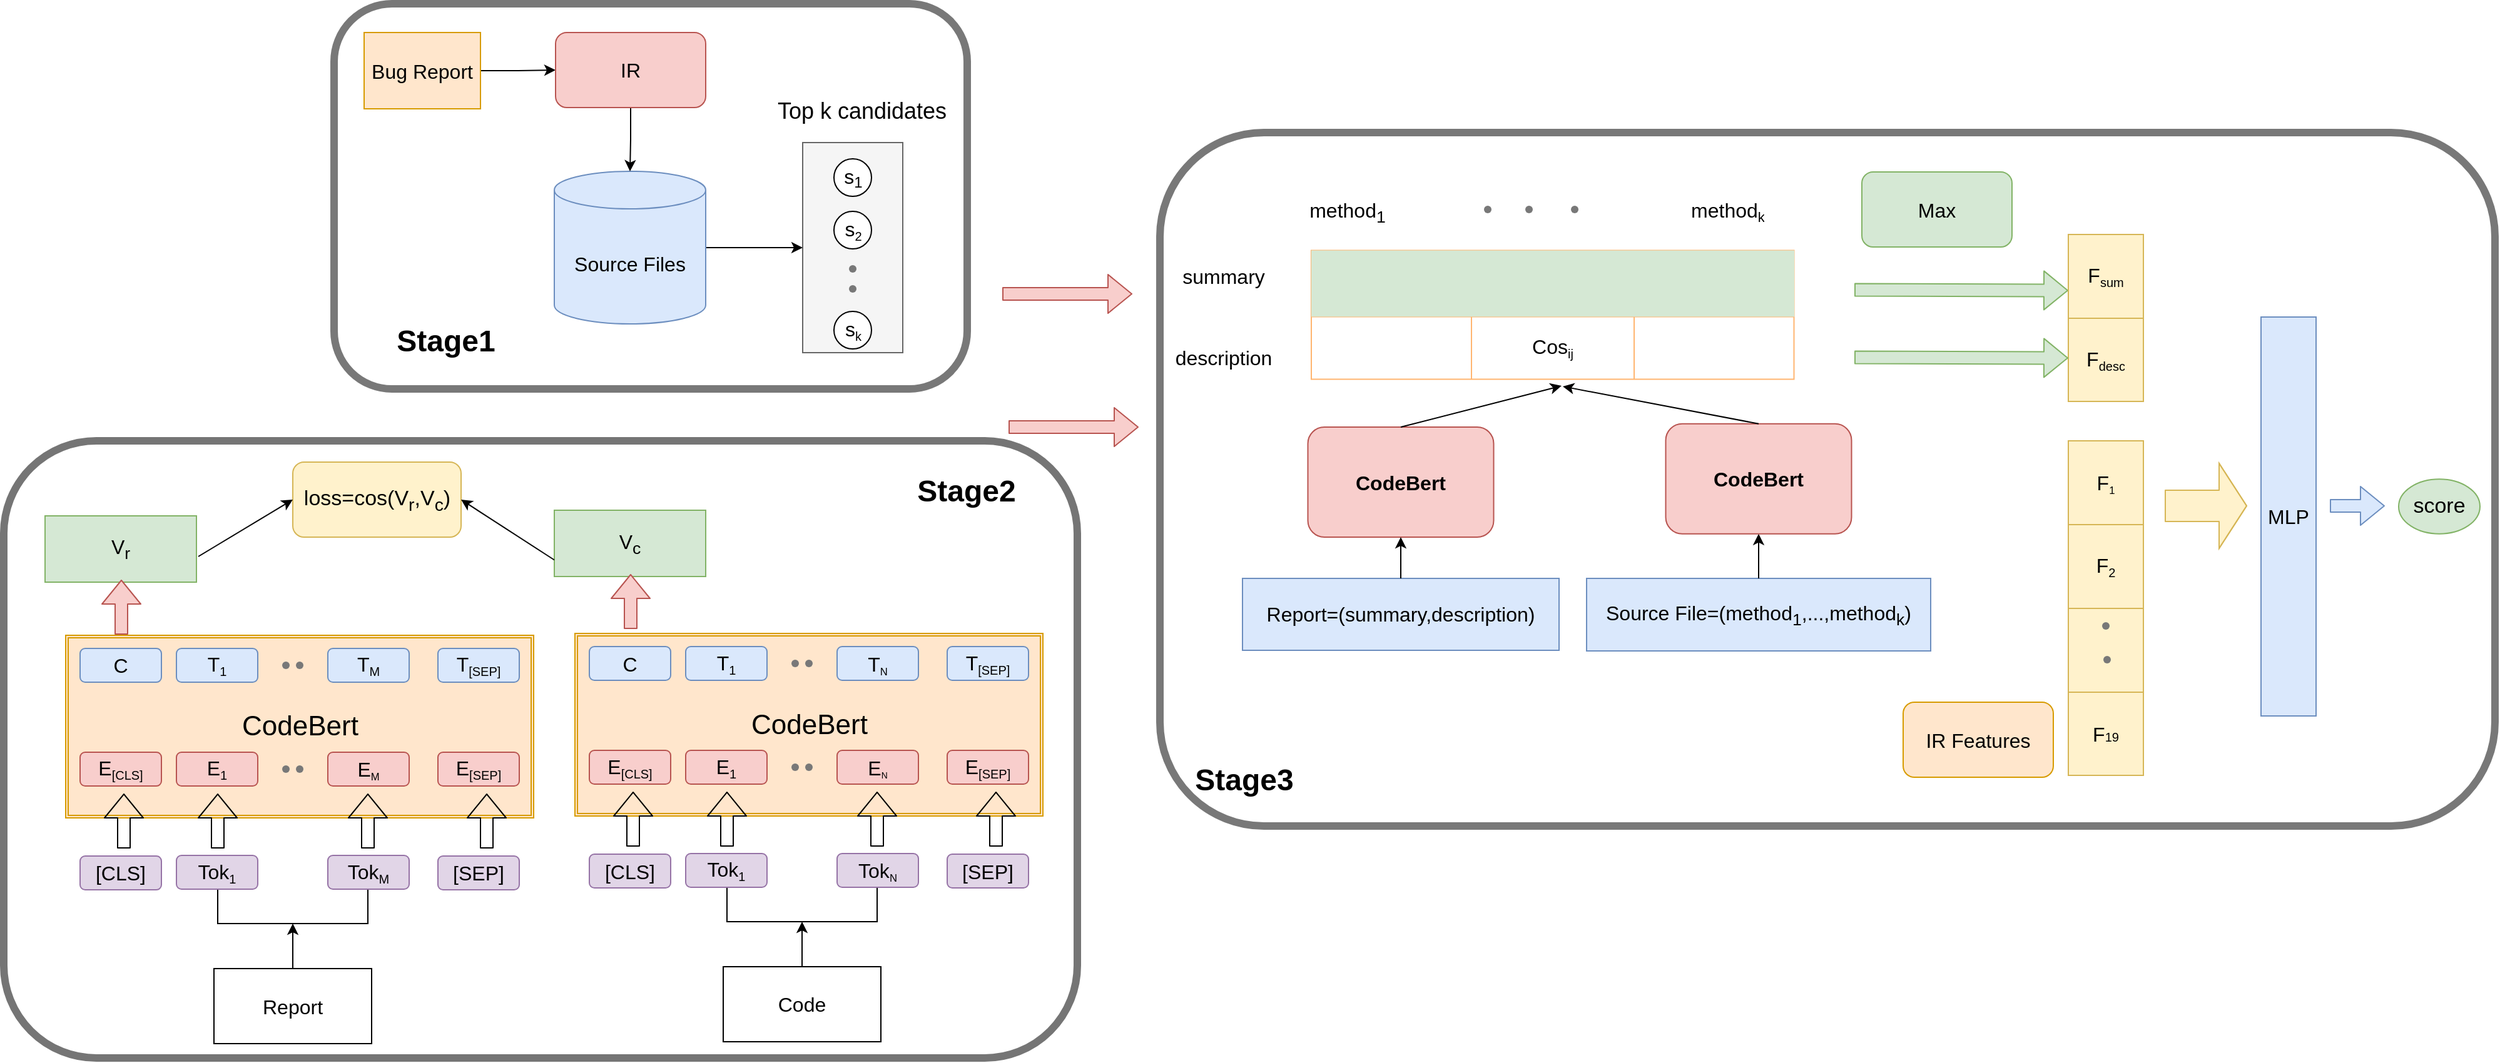 <mxfile version="14.7.4" type="github"><diagram name="Page-1" id="90a13364-a465-7bf4-72fc-28e22215d7a0"><mxGraphModel dx="1422" dy="762" grid="1" gridSize="11" guides="1" tooltips="1" connect="1" arrows="1" fold="1" page="1" pageScale="1.5" pageWidth="1169" pageHeight="826" background="none" math="0" shadow="0"><root><mxCell id="0" style=";html=1;"/><mxCell id="1" style=";html=1;" parent="0"/><mxCell id="-iZUTilEa2WBl7ZFIHIT-264" value="" style="rounded=1;whiteSpace=wrap;html=1;comic=0;pointerEvents=1;strokeWidth=6;strokeColor=#787878;" parent="1" vertex="1"><mxGeometry x="1221" y="503" width="1067" height="554.5" as="geometry"/></mxCell><mxCell id="-iZUTilEa2WBl7ZFIHIT-81" value="" style="rounded=1;whiteSpace=wrap;html=1;strokeWidth=6;strokeColor=#787878;" parent="1" vertex="1"><mxGeometry x="561" y="400" width="506" height="308" as="geometry"/></mxCell><mxCell id="-iZUTilEa2WBl7ZFIHIT-80" value="" style="rounded=1;whiteSpace=wrap;html=1;strokeWidth=6;strokeColor=#757575;" parent="1" vertex="1"><mxGeometry x="297" y="749.5" width="858" height="493.5" as="geometry"/></mxCell><mxCell id="-iZUTilEa2WBl7ZFIHIT-8" value="" style="rounded=0;whiteSpace=wrap;html=1;fillColor=#f5f5f5;strokeColor=#666666;fontColor=#333333;" parent="1" vertex="1"><mxGeometry x="935.5" y="511" width="80" height="168" as="geometry"/></mxCell><mxCell id="-iZUTilEa2WBl7ZFIHIT-5" value="" style="edgeStyle=orthogonalEdgeStyle;rounded=0;orthogonalLoop=1;jettySize=auto;html=1;" parent="1" source="-iZUTilEa2WBl7ZFIHIT-1" target="-iZUTilEa2WBl7ZFIHIT-4" edge="1"><mxGeometry relative="1" as="geometry"/></mxCell><mxCell id="-iZUTilEa2WBl7ZFIHIT-1" value="&lt;font style=&quot;font-size: 16px&quot;&gt;Bug Report&lt;/font&gt;" style="rounded=0;whiteSpace=wrap;html=1;fillColor=#ffe6cc;strokeColor=#d79b00;" parent="1" vertex="1"><mxGeometry x="585" y="423" width="93" height="61" as="geometry"/></mxCell><mxCell id="-iZUTilEa2WBl7ZFIHIT-22" style="edgeStyle=orthogonalEdgeStyle;rounded=0;orthogonalLoop=1;jettySize=auto;html=1;entryX=0;entryY=0.5;entryDx=0;entryDy=0;" parent="1" source="-iZUTilEa2WBl7ZFIHIT-3" target="-iZUTilEa2WBl7ZFIHIT-8" edge="1"><mxGeometry relative="1" as="geometry"/></mxCell><mxCell id="-iZUTilEa2WBl7ZFIHIT-3" value="&lt;font style=&quot;font-size: 16px&quot;&gt;Source Files&lt;/font&gt;" style="shape=cylinder3;whiteSpace=wrap;html=1;boundedLbl=1;backgroundOutline=1;size=15;fillColor=#dae8fc;strokeColor=#6c8ebf;" parent="1" vertex="1"><mxGeometry x="737" y="534" width="121" height="122" as="geometry"/></mxCell><mxCell id="-iZUTilEa2WBl7ZFIHIT-6" value="" style="edgeStyle=orthogonalEdgeStyle;rounded=0;orthogonalLoop=1;jettySize=auto;html=1;exitX=0.5;exitY=1;exitDx=0;exitDy=0;" parent="1" source="-iZUTilEa2WBl7ZFIHIT-4" target="-iZUTilEa2WBl7ZFIHIT-3" edge="1"><mxGeometry relative="1" as="geometry"><mxPoint x="798" y="510" as="sourcePoint"/></mxGeometry></mxCell><mxCell id="-iZUTilEa2WBl7ZFIHIT-4" value="&lt;font style=&quot;font-size: 16px&quot;&gt;IR&lt;/font&gt;" style="rounded=1;whiteSpace=wrap;html=1;fillColor=#f8cecc;strokeColor=#b85450;" parent="1" vertex="1"><mxGeometry x="738" y="423" width="120" height="60" as="geometry"/></mxCell><mxCell id="-iZUTilEa2WBl7ZFIHIT-9" value="&lt;font style=&quot;font-size: 16px&quot;&gt;s&lt;/font&gt;&lt;sub&gt;&lt;font style=&quot;font-size: 12px&quot;&gt;1&lt;/font&gt;&lt;/sub&gt;" style="ellipse;whiteSpace=wrap;html=1;aspect=fixed;" parent="1" vertex="1"><mxGeometry x="960.5" y="524" width="30" height="30" as="geometry"/></mxCell><mxCell id="-iZUTilEa2WBl7ZFIHIT-25" value="Stage1" style="text;strokeColor=none;fillColor=none;html=1;fontSize=24;fontStyle=1;verticalAlign=middle;align=center;" parent="1" vertex="1"><mxGeometry x="600" y="650" width="100" height="40" as="geometry"/></mxCell><UserObject label="&lt;font style=&quot;font-size: 18px&quot;&gt;Top k candidates cases&lt;/font&gt;" placeholders="1" name="Variable" id="-iZUTilEa2WBl7ZFIHIT-27"><mxCell style="text;html=1;strokeColor=none;fillColor=none;align=center;verticalAlign=middle;whiteSpace=wrap;overflow=hidden;" parent="1" vertex="1"><mxGeometry x="913" y="473" width="140" height="30" as="geometry"/></mxCell></UserObject><mxCell id="-iZUTilEa2WBl7ZFIHIT-32" value="" style="edgeStyle=orthogonalEdgeStyle;rounded=0;orthogonalLoop=1;jettySize=auto;html=1;" parent="1" source="-iZUTilEa2WBl7ZFIHIT-28" target="-iZUTilEa2WBl7ZFIHIT-30" edge="1"><mxGeometry relative="1" as="geometry"/></mxCell><mxCell id="-iZUTilEa2WBl7ZFIHIT-28" value="&lt;font style=&quot;font-size: 16px&quot;&gt;Report&lt;/font&gt;" style="rounded=0;whiteSpace=wrap;html=1;" parent="1" vertex="1"><mxGeometry x="465" y="1171.5" width="126" height="60" as="geometry"/></mxCell><mxCell id="-iZUTilEa2WBl7ZFIHIT-30" value="" style="shape=partialRectangle;whiteSpace=wrap;html=1;bottom=1;right=1;left=1;top=0;fillColor=none;routingCenterX=-0.5;" parent="1" vertex="1"><mxGeometry x="468" y="1108.5" width="120" height="27" as="geometry"/></mxCell><mxCell id="-iZUTilEa2WBl7ZFIHIT-35" value="&lt;font style=&quot;font-size: 16px&quot;&gt;Tok&lt;/font&gt;&lt;sub&gt;1&lt;/sub&gt;" style="rounded=1;whiteSpace=wrap;html=1;fillColor=#e1d5e7;strokeColor=#9673a6;" parent="1" vertex="1"><mxGeometry x="435" y="1081" width="65" height="27" as="geometry"/></mxCell><mxCell id="-iZUTilEa2WBl7ZFIHIT-37" value="&lt;font style=&quot;font-size: 16px&quot;&gt;Tok&lt;/font&gt;&lt;sub&gt;M&lt;/sub&gt;" style="rounded=1;whiteSpace=wrap;html=1;fillColor=#e1d5e7;strokeColor=#9673a6;" parent="1" vertex="1"><mxGeometry x="556" y="1081" width="65" height="27" as="geometry"/></mxCell><mxCell id="-iZUTilEa2WBl7ZFIHIT-41" value="&lt;font style=&quot;font-size: 16px&quot;&gt;[SEP]&lt;/font&gt;" style="rounded=1;whiteSpace=wrap;html=1;fillColor=#e1d5e7;strokeColor=#9673a6;" parent="1" vertex="1"><mxGeometry x="644" y="1081.5" width="65" height="27" as="geometry"/></mxCell><mxCell id="-iZUTilEa2WBl7ZFIHIT-42" value="&lt;font style=&quot;font-size: 16px&quot;&gt;[CLS]&lt;/font&gt;" style="rounded=1;whiteSpace=wrap;html=1;fillColor=#e1d5e7;strokeColor=#9673a6;" parent="1" vertex="1"><mxGeometry x="358" y="1081.5" width="65" height="27" as="geometry"/></mxCell><mxCell id="-iZUTilEa2WBl7ZFIHIT-43" value="&lt;font style=&quot;font-size: 22px&quot;&gt;CodeBert&lt;/font&gt;" style="shape=ext;double=1;rounded=0;whiteSpace=wrap;html=1;fillColor=#ffe6cc;strokeColor=#d79b00;" parent="1" vertex="1"><mxGeometry x="346.5" y="905" width="374" height="146" as="geometry"/></mxCell><mxCell id="-iZUTilEa2WBl7ZFIHIT-44" value="&lt;font style=&quot;font-size: 16px&quot;&gt;E&lt;/font&gt;&lt;sub&gt;[CLS]&lt;/sub&gt;" style="rounded=1;whiteSpace=wrap;html=1;fillColor=#f8cecc;strokeColor=#b85450;strokeWidth=1;perimeterSpacing=4;" parent="1" vertex="1"><mxGeometry x="358" y="998.5" width="65" height="27" as="geometry"/></mxCell><mxCell id="-iZUTilEa2WBl7ZFIHIT-45" value="&lt;font style=&quot;font-size: 16px&quot;&gt;E&lt;/font&gt;&lt;sub&gt;1&lt;/sub&gt;" style="rounded=1;whiteSpace=wrap;html=1;fillColor=#f8cecc;strokeColor=#b85450;strokeWidth=1;perimeterSpacing=4;" parent="1" vertex="1"><mxGeometry x="435" y="998.5" width="65" height="27" as="geometry"/></mxCell><mxCell id="-iZUTilEa2WBl7ZFIHIT-47" value="&lt;font style=&quot;font-size: 16px&quot;&gt;E&lt;/font&gt;&lt;sub&gt;[SEP]&lt;/sub&gt;" style="rounded=1;whiteSpace=wrap;html=1;fillColor=#f8cecc;strokeColor=#b85450;strokeWidth=1;perimeterSpacing=4;" parent="1" vertex="1"><mxGeometry x="644" y="998.5" width="65" height="27" as="geometry"/></mxCell><mxCell id="-iZUTilEa2WBl7ZFIHIT-50" value="&lt;font style=&quot;font-size: 16px&quot;&gt;E&lt;/font&gt;&lt;span style=&quot;font-size: 10px&quot;&gt;&lt;sub&gt;M&lt;/sub&gt;&lt;/span&gt;" style="rounded=1;whiteSpace=wrap;html=1;fillColor=#f8cecc;strokeColor=#b85450;strokeWidth=1;perimeterSpacing=4;" parent="1" vertex="1"><mxGeometry x="556" y="998.5" width="65" height="27" as="geometry"/></mxCell><mxCell id="-iZUTilEa2WBl7ZFIHIT-53" value="&lt;font style=&quot;font-size: 16px&quot;&gt;C&lt;/font&gt;" style="rounded=1;whiteSpace=wrap;html=1;fillColor=#dae8fc;strokeColor=#6c8ebf;" parent="1" vertex="1"><mxGeometry x="358" y="915.5" width="65" height="27" as="geometry"/></mxCell><mxCell id="-iZUTilEa2WBl7ZFIHIT-54" value="&lt;font style=&quot;font-size: 16px&quot;&gt;T&lt;/font&gt;&lt;sub style=&quot;font-size: 10px&quot;&gt;1&lt;/sub&gt;" style="rounded=1;whiteSpace=wrap;html=1;fillColor=#dae8fc;strokeColor=#6c8ebf;" parent="1" vertex="1"><mxGeometry x="435" y="915.5" width="65" height="27" as="geometry"/></mxCell><mxCell id="-iZUTilEa2WBl7ZFIHIT-55" value="&lt;font style=&quot;font-size: 16px&quot;&gt;T&lt;/font&gt;&lt;sub&gt;&lt;font style=&quot;font-size: 10px&quot;&gt;[SEP]&lt;/font&gt;&lt;/sub&gt;" style="rounded=1;whiteSpace=wrap;html=1;fillColor=#dae8fc;strokeColor=#6c8ebf;" parent="1" vertex="1"><mxGeometry x="644" y="915.5" width="65" height="27" as="geometry"/></mxCell><mxCell id="-iZUTilEa2WBl7ZFIHIT-56" value="&lt;font style=&quot;font-size: 16px&quot;&gt;T&lt;/font&gt;&lt;sub style=&quot;font-size: 10px&quot;&gt;M&lt;/sub&gt;" style="rounded=1;whiteSpace=wrap;html=1;fillColor=#dae8fc;strokeColor=#6c8ebf;" parent="1" vertex="1"><mxGeometry x="556" y="915.5" width="65" height="27" as="geometry"/></mxCell><mxCell id="-iZUTilEa2WBl7ZFIHIT-59" value="&lt;font style=&quot;font-size: 16px&quot;&gt;V&lt;sub&gt;r&lt;/sub&gt;&lt;/font&gt;" style="rounded=0;whiteSpace=wrap;html=1;fillColor=#d5e8d4;strokeColor=#82b366;" parent="1" vertex="1"><mxGeometry x="330" y="809.5" width="121" height="53" as="geometry"/></mxCell><mxCell id="-iZUTilEa2WBl7ZFIHIT-60" value="" style="shape=flexArrow;endArrow=classic;html=1;fillColor=#f8cecc;strokeColor=#b85450;" parent="1" edge="1"><mxGeometry width="50" height="50" relative="1" as="geometry"><mxPoint x="391" y="904.5" as="sourcePoint"/><mxPoint x="391" y="860.5" as="targetPoint"/></mxGeometry></mxCell><mxCell id="-iZUTilEa2WBl7ZFIHIT-61" value="" style="shape=flexArrow;endArrow=classic;html=1;" parent="1" edge="1"><mxGeometry width="50" height="50" relative="1" as="geometry"><mxPoint x="393" y="1075.5" as="sourcePoint"/><mxPoint x="393" y="1031.5" as="targetPoint"/></mxGeometry></mxCell><mxCell id="-iZUTilEa2WBl7ZFIHIT-62" value="" style="shape=flexArrow;endArrow=classic;html=1;" parent="1" edge="1"><mxGeometry width="50" height="50" relative="1" as="geometry"><mxPoint x="468" y="1075.5" as="sourcePoint"/><mxPoint x="468" y="1031.5" as="targetPoint"/></mxGeometry></mxCell><mxCell id="-iZUTilEa2WBl7ZFIHIT-63" value="" style="shape=flexArrow;endArrow=classic;html=1;" parent="1" edge="1"><mxGeometry width="50" height="50" relative="1" as="geometry"><mxPoint x="588" y="1075.5" as="sourcePoint"/><mxPoint x="588" y="1031.5" as="targetPoint"/></mxGeometry></mxCell><mxCell id="-iZUTilEa2WBl7ZFIHIT-65" value="" style="shape=flexArrow;endArrow=classic;html=1;" parent="1" edge="1"><mxGeometry width="50" height="50" relative="1" as="geometry"><mxPoint x="683" y="1075.5" as="sourcePoint"/><mxPoint x="683" y="1031.5" as="targetPoint"/></mxGeometry></mxCell><mxCell id="-iZUTilEa2WBl7ZFIHIT-69" value="Stage2" style="text;strokeColor=none;fillColor=none;html=1;fontSize=24;fontStyle=1;verticalAlign=middle;align=center;" parent="1" vertex="1"><mxGeometry x="1015.5" y="769.5" width="100" height="40" as="geometry"/></mxCell><mxCell id="-iZUTilEa2WBl7ZFIHIT-71" value="" style="shape=waypoint;sketch=0;size=6;pointerEvents=1;points=[];fillColor=none;resizable=0;rotatable=0;perimeter=centerPerimeter;snapToPoint=1;strokeWidth=1;strokeColor=#787878;" parent="1" vertex="1"><mxGeometry x="955.5" y="592" width="40" height="40" as="geometry"/></mxCell><mxCell id="-iZUTilEa2WBl7ZFIHIT-82" value="&lt;span style=&quot;font-size: 16px&quot;&gt;s&lt;/span&gt;&lt;font style=&quot;font-size: 12px&quot;&gt;&lt;sub&gt;2&lt;/sub&gt;&lt;/font&gt;" style="ellipse;whiteSpace=wrap;html=1;aspect=fixed;" parent="1" vertex="1"><mxGeometry x="960.5" y="566" width="30" height="30" as="geometry"/></mxCell><mxCell id="-iZUTilEa2WBl7ZFIHIT-83" value="&lt;font style=&quot;font-size: 16px&quot;&gt;s&lt;/font&gt;&lt;font style=&quot;font-size: 12px&quot;&gt;&lt;sub&gt;k&lt;/sub&gt;&lt;/font&gt;" style="ellipse;whiteSpace=wrap;html=1;aspect=fixed;" parent="1" vertex="1"><mxGeometry x="960.5" y="646" width="30" height="30" as="geometry"/></mxCell><mxCell id="-iZUTilEa2WBl7ZFIHIT-84" value="" style="shape=waypoint;sketch=0;size=6;pointerEvents=1;points=[];fillColor=none;resizable=0;rotatable=0;perimeter=centerPerimeter;snapToPoint=1;strokeWidth=1;strokeColor=#787878;" parent="1" vertex="1"><mxGeometry x="955.5" y="608" width="40" height="40" as="geometry"/></mxCell><mxCell id="-iZUTilEa2WBl7ZFIHIT-89" value="" style="shape=waypoint;sketch=0;size=6;pointerEvents=1;points=[];fillColor=none;resizable=0;rotatable=0;perimeter=centerPerimeter;snapToPoint=1;strokeWidth=1;strokeColor=#787878;" parent="1" vertex="1"><mxGeometry x="502.5" y="992" width="40" height="40" as="geometry"/></mxCell><mxCell id="-iZUTilEa2WBl7ZFIHIT-90" value="" style="shape=waypoint;sketch=0;size=6;pointerEvents=1;points=[];fillColor=none;resizable=0;rotatable=0;perimeter=centerPerimeter;snapToPoint=1;strokeWidth=1;strokeColor=#787878;" parent="1" vertex="1"><mxGeometry x="513.5" y="992" width="40" height="40" as="geometry"/></mxCell><mxCell id="-iZUTilEa2WBl7ZFIHIT-91" value="" style="shape=waypoint;sketch=0;size=6;pointerEvents=1;points=[];fillColor=none;resizable=0;rotatable=0;perimeter=centerPerimeter;snapToPoint=1;strokeWidth=1;strokeColor=#787878;" parent="1" vertex="1"><mxGeometry x="502.5" y="909" width="40" height="40" as="geometry"/></mxCell><mxCell id="-iZUTilEa2WBl7ZFIHIT-92" value="" style="shape=waypoint;sketch=0;size=6;pointerEvents=1;points=[];fillColor=none;resizable=0;rotatable=0;perimeter=centerPerimeter;snapToPoint=1;strokeWidth=1;strokeColor=#787878;" parent="1" vertex="1"><mxGeometry x="513.5" y="909" width="40" height="40" as="geometry"/></mxCell><UserObject label="&lt;font style=&quot;font-size: 16px&quot;&gt;Report=(summary,description)&lt;/font&gt;" placeholders="1" name="Variable" id="-iZUTilEa2WBl7ZFIHIT-94"><mxCell style="text;html=1;strokeColor=#6c8ebf;fillColor=#dae8fc;align=center;verticalAlign=middle;whiteSpace=wrap;overflow=hidden;" parent="1" vertex="1"><mxGeometry x="1287" y="859.5" width="253" height="57.5" as="geometry"/></mxCell></UserObject><UserObject label="&lt;font style=&quot;font-size: 16px&quot;&gt;Source File=(method&lt;sub&gt;1&lt;/sub&gt;,...,method&lt;sub&gt;k&lt;/sub&gt;)&lt;/font&gt;" placeholders="1" name="Variable" id="-iZUTilEa2WBl7ZFIHIT-95"><mxCell style="text;html=1;strokeColor=#6c8ebf;fillColor=#dae8fc;align=center;verticalAlign=middle;whiteSpace=wrap;overflow=hidden;" parent="1" vertex="1"><mxGeometry x="1562" y="859.5" width="275" height="58" as="geometry"/></mxCell></UserObject><UserObject label="&lt;font style=&quot;font-size: 16px&quot;&gt;summary&lt;/font&gt;" placeholders="1" name="Variable" id="-iZUTilEa2WBl7ZFIHIT-126"><mxCell style="text;html=1;strokeColor=none;fillColor=none;align=center;verticalAlign=middle;whiteSpace=wrap;overflow=hidden;" parent="1" vertex="1"><mxGeometry x="1232" y="606.25" width="80" height="23.5" as="geometry"/></mxCell></UserObject><UserObject label="&lt;font style=&quot;font-size: 16px&quot;&gt;description&lt;/font&gt;" placeholders="1" name="Variable" id="-iZUTilEa2WBl7ZFIHIT-127"><mxCell style="text;html=1;strokeColor=none;fillColor=none;align=center;verticalAlign=middle;whiteSpace=wrap;overflow=hidden;" parent="1" vertex="1"><mxGeometry x="1232" y="666.25" width="80" height="34" as="geometry"/></mxCell></UserObject><UserObject label="&lt;font style=&quot;font-size: 16px&quot;&gt;method&lt;sub&gt;1&lt;/sub&gt;&lt;/font&gt;" placeholders="1" name="Variable" id="-iZUTilEa2WBl7ZFIHIT-128"><mxCell style="text;html=1;strokeColor=none;fillColor=none;align=center;verticalAlign=middle;whiteSpace=wrap;overflow=hidden;" parent="1" vertex="1"><mxGeometry x="1331" y="552.75" width="80" height="23.5" as="geometry"/></mxCell></UserObject><UserObject label="&lt;font style=&quot;font-size: 16px&quot;&gt;method&lt;/font&gt;&lt;font style=&quot;font-size: 13.333px&quot;&gt;&lt;sub&gt;k&lt;/sub&gt;&lt;/font&gt;" placeholders="1" name="Variable" id="-iZUTilEa2WBl7ZFIHIT-129"><mxCell style="text;html=1;strokeColor=none;fillColor=none;align=center;verticalAlign=middle;whiteSpace=wrap;overflow=hidden;" parent="1" vertex="1"><mxGeometry x="1634.5" y="552.75" width="80" height="23.5" as="geometry"/></mxCell></UserObject><mxCell id="-iZUTilEa2WBl7ZFIHIT-130" value="" style="shape=waypoint;sketch=0;size=6;pointerEvents=1;points=[];fillColor=none;resizable=0;rotatable=0;perimeter=centerPerimeter;snapToPoint=1;strokeWidth=1;strokeColor=#787878;" parent="1" vertex="1"><mxGeometry x="1496" y="544.5" width="40" height="40" as="geometry"/></mxCell><mxCell id="-iZUTilEa2WBl7ZFIHIT-131" value="" style="shape=waypoint;sketch=0;size=6;pointerEvents=1;points=[];fillColor=none;resizable=0;rotatable=0;perimeter=centerPerimeter;snapToPoint=1;strokeWidth=1;strokeColor=#787878;" parent="1" vertex="1"><mxGeometry x="1532.5" y="544.5" width="40" height="40" as="geometry"/></mxCell><mxCell id="-iZUTilEa2WBl7ZFIHIT-132" value="" style="shape=waypoint;sketch=0;size=6;pointerEvents=1;points=[];fillColor=none;resizable=0;rotatable=0;perimeter=centerPerimeter;snapToPoint=1;strokeWidth=1;strokeColor=#787878;" parent="1" vertex="1"><mxGeometry x="1463" y="544.5" width="40" height="40" as="geometry"/></mxCell><mxCell id="-iZUTilEa2WBl7ZFIHIT-133" value="&lt;font style=&quot;font-size: 16px&quot;&gt;&lt;b&gt;CodeBert&lt;/b&gt;&lt;/font&gt;" style="rounded=1;whiteSpace=wrap;html=1;strokeColor=#b85450;strokeWidth=1;fillColor=#f8cecc;" parent="1" vertex="1"><mxGeometry x="1339.25" y="738.5" width="148.5" height="88" as="geometry"/></mxCell><mxCell id="-iZUTilEa2WBl7ZFIHIT-135" value="" style="endArrow=classic;html=1;entryX=0.5;entryY=1;entryDx=0;entryDy=0;exitX=0.5;exitY=0;exitDx=0;exitDy=0;" parent="1" edge="1" target="r0zvoIGPUsBEDC_ozORA-31" source="-iZUTilEa2WBl7ZFIHIT-95"><mxGeometry width="50" height="50" relative="1" as="geometry"><mxPoint x="1595" y="859.5" as="sourcePoint"/><mxPoint x="1551" y="815.5" as="targetPoint"/></mxGeometry></mxCell><mxCell id="-iZUTilEa2WBl7ZFIHIT-136" value="&lt;font style=&quot;font-size: 16px&quot;&gt;Max&lt;/font&gt;" style="rounded=1;whiteSpace=wrap;html=1;strokeColor=#82b366;strokeWidth=1;fillColor=#d5e8d4;" parent="1" vertex="1"><mxGeometry x="1782" y="534.5" width="120" height="60" as="geometry"/></mxCell><mxCell id="-iZUTilEa2WBl7ZFIHIT-137" value="" style="shape=flexArrow;endArrow=classic;html=1;fillColor=#d5e8d4;strokeColor=#82b366;" parent="1" edge="1"><mxGeometry width="50" height="50" relative="1" as="geometry"><mxPoint x="1776" y="628.75" as="sourcePoint"/><mxPoint x="1947" y="629.25" as="targetPoint"/></mxGeometry></mxCell><mxCell id="-iZUTilEa2WBl7ZFIHIT-138" value="" style="endArrow=classic;html=1;exitX=0.5;exitY=0;exitDx=0;exitDy=0;" parent="1" source="-iZUTilEa2WBl7ZFIHIT-133" edge="1"><mxGeometry width="50" height="50" relative="1" as="geometry"><mxPoint x="1408" y="755.5" as="sourcePoint"/><mxPoint x="1542" y="705.5" as="targetPoint"/></mxGeometry></mxCell><mxCell id="-iZUTilEa2WBl7ZFIHIT-167" value="" style="shape=table;html=1;whiteSpace=wrap;startSize=0;container=1;collapsible=0;childLayout=tableLayout;strokeColor=#d6b656;strokeWidth=1;resizeWidth=0;resizeHeight=1;treeFolding=0;treeMoving=0;resizable=0;rotatable=0;fillColor=#fff2cc;" parent="1" vertex="1"><mxGeometry x="1947" y="584.5" width="60" height="133.5" as="geometry"/></mxCell><mxCell id="-iZUTilEa2WBl7ZFIHIT-204" style="shape=partialRectangle;html=1;whiteSpace=wrap;collapsible=0;dropTarget=0;pointerEvents=0;fillColor=none;top=0;left=0;bottom=0;right=0;points=[[0,0.5],[1,0.5]];portConstraint=eastwest;" parent="-iZUTilEa2WBl7ZFIHIT-167" vertex="1"><mxGeometry width="60" height="67" as="geometry"/></mxCell><mxCell id="-iZUTilEa2WBl7ZFIHIT-205" value="&lt;font style=&quot;font-size: 16px&quot;&gt;F&lt;/font&gt;&lt;sub&gt;sum&lt;/sub&gt;" style="shape=partialRectangle;html=1;whiteSpace=wrap;connectable=0;fillColor=none;top=0;left=0;bottom=0;right=0;overflow=hidden;flipV=0;" parent="-iZUTilEa2WBl7ZFIHIT-204" vertex="1"><mxGeometry width="60" height="67" as="geometry"/></mxCell><mxCell id="-iZUTilEa2WBl7ZFIHIT-231" style="shape=partialRectangle;html=1;whiteSpace=wrap;collapsible=0;dropTarget=0;pointerEvents=0;fillColor=none;top=0;left=0;bottom=0;right=0;points=[[0,0.5],[1,0.5]];portConstraint=eastwest;" parent="-iZUTilEa2WBl7ZFIHIT-167" vertex="1"><mxGeometry y="67" width="60" height="67" as="geometry"/></mxCell><mxCell id="-iZUTilEa2WBl7ZFIHIT-232" value="&lt;font style=&quot;font-size: 16px&quot;&gt;F&lt;/font&gt;&lt;font style=&quot;font-size: 12px&quot;&gt;&lt;sub&gt;desc&lt;/sub&gt;&lt;/font&gt;" style="shape=partialRectangle;html=1;whiteSpace=wrap;connectable=0;fillColor=none;top=0;left=0;bottom=0;right=0;overflow=hidden;flipV=0;" parent="-iZUTilEa2WBl7ZFIHIT-231" vertex="1"><mxGeometry width="60" height="67" as="geometry"/></mxCell><mxCell id="-iZUTilEa2WBl7ZFIHIT-234" value="" style="shape=table;html=1;whiteSpace=wrap;startSize=0;container=1;collapsible=0;childLayout=tableLayout;strokeColor=#d6b656;strokeWidth=1;resizeWidth=0;resizeHeight=1;treeFolding=0;treeMoving=0;resizable=0;rotatable=0;fillColor=#fff2cc;" parent="1" vertex="1"><mxGeometry x="1947" y="749.5" width="60" height="267.5" as="geometry"/></mxCell><mxCell id="-iZUTilEa2WBl7ZFIHIT-249" style="shape=partialRectangle;html=1;whiteSpace=wrap;collapsible=0;dropTarget=0;pointerEvents=0;fillColor=none;top=0;left=0;bottom=0;right=0;points=[[0,0.5],[1,0.5]];portConstraint=eastwest;" parent="-iZUTilEa2WBl7ZFIHIT-234" vertex="1"><mxGeometry width="60" height="67" as="geometry"/></mxCell><mxCell id="-iZUTilEa2WBl7ZFIHIT-250" value="&lt;font style=&quot;font-size: 16px&quot;&gt;F&lt;/font&gt;&lt;font style=&quot;font-size: 10px&quot;&gt;&lt;sub&gt;1&lt;/sub&gt;&lt;/font&gt;" style="shape=partialRectangle;html=1;whiteSpace=wrap;connectable=0;fillColor=none;top=0;left=0;bottom=0;right=0;overflow=hidden;flipV=0;" parent="-iZUTilEa2WBl7ZFIHIT-249" vertex="1"><mxGeometry width="60" height="67" as="geometry"/></mxCell><mxCell id="-iZUTilEa2WBl7ZFIHIT-247" style="shape=partialRectangle;html=1;whiteSpace=wrap;collapsible=0;dropTarget=0;pointerEvents=0;fillColor=none;top=0;left=0;bottom=0;right=0;points=[[0,0.5],[1,0.5]];portConstraint=eastwest;" parent="-iZUTilEa2WBl7ZFIHIT-234" vertex="1"><mxGeometry y="67" width="60" height="67" as="geometry"/></mxCell><mxCell id="-iZUTilEa2WBl7ZFIHIT-248" value="&lt;font style=&quot;font-size: 16px&quot;&gt;F&lt;/font&gt;&lt;font&gt;&lt;sub&gt;2&lt;/sub&gt;&lt;/font&gt;" style="shape=partialRectangle;html=1;whiteSpace=wrap;connectable=0;fillColor=none;top=0;left=0;bottom=0;right=0;overflow=hidden;flipV=0;" parent="-iZUTilEa2WBl7ZFIHIT-247" vertex="1"><mxGeometry width="60" height="67" as="geometry"/></mxCell><mxCell id="-iZUTilEa2WBl7ZFIHIT-235" style="shape=partialRectangle;html=1;whiteSpace=wrap;collapsible=0;dropTarget=0;pointerEvents=0;fillColor=none;top=0;left=0;bottom=0;right=0;points=[[0,0.5],[1,0.5]];portConstraint=eastwest;" parent="-iZUTilEa2WBl7ZFIHIT-234" vertex="1"><mxGeometry y="134" width="60" height="67" as="geometry"/></mxCell><mxCell id="-iZUTilEa2WBl7ZFIHIT-236" value="" style="shape=partialRectangle;html=1;whiteSpace=wrap;connectable=0;fillColor=none;top=0;left=0;bottom=0;right=0;overflow=hidden;flipV=0;" parent="-iZUTilEa2WBl7ZFIHIT-235" vertex="1"><mxGeometry width="60" height="67" as="geometry"/></mxCell><mxCell id="-iZUTilEa2WBl7ZFIHIT-237" style="shape=partialRectangle;html=1;whiteSpace=wrap;collapsible=0;dropTarget=0;pointerEvents=0;fillColor=none;top=0;left=0;bottom=0;right=0;points=[[0,0.5],[1,0.5]];portConstraint=eastwest;" parent="-iZUTilEa2WBl7ZFIHIT-234" vertex="1"><mxGeometry y="201" width="60" height="67" as="geometry"/></mxCell><mxCell id="-iZUTilEa2WBl7ZFIHIT-238" value="&lt;font style=&quot;font-size: 16px&quot;&gt;F&lt;/font&gt;&lt;font style=&quot;font-size: 10px&quot;&gt;19&lt;/font&gt;" style="shape=partialRectangle;html=1;whiteSpace=wrap;connectable=0;fillColor=none;top=0;left=0;bottom=0;right=0;overflow=hidden;flipV=0;" parent="-iZUTilEa2WBl7ZFIHIT-237" vertex="1"><mxGeometry width="60" height="67" as="geometry"/></mxCell><mxCell id="-iZUTilEa2WBl7ZFIHIT-251" value="" style="shape=waypoint;sketch=0;size=6;pointerEvents=1;points=[];fillColor=none;resizable=0;rotatable=0;perimeter=centerPerimeter;snapToPoint=1;strokeWidth=1;strokeColor=#787878;" parent="1" vertex="1"><mxGeometry x="1957" y="877.5" width="40" height="40" as="geometry"/></mxCell><mxCell id="-iZUTilEa2WBl7ZFIHIT-252" value="" style="shape=waypoint;sketch=0;size=6;pointerEvents=1;points=[];fillColor=none;resizable=0;rotatable=0;perimeter=centerPerimeter;snapToPoint=1;strokeWidth=1;strokeColor=#787878;" parent="1" vertex="1"><mxGeometry x="1958" y="904.5" width="40" height="40" as="geometry"/></mxCell><mxCell id="-iZUTilEa2WBl7ZFIHIT-253" value="&lt;span style=&quot;font-size: 16px&quot;&gt;IR Features&lt;/span&gt;" style="rounded=1;whiteSpace=wrap;html=1;strokeColor=#d79b00;strokeWidth=1;fillColor=#ffe6cc;" parent="1" vertex="1"><mxGeometry x="1815" y="958.5" width="120" height="60" as="geometry"/></mxCell><mxCell id="-iZUTilEa2WBl7ZFIHIT-254" value="" style="shape=flexArrow;endArrow=classic;html=1;endWidth=42;endSize=7;width=25;fillColor=#fff2cc;strokeColor=#d6b656;" parent="1" edge="1"><mxGeometry width="50" height="50" relative="1" as="geometry"><mxPoint x="2024" y="801.5" as="sourcePoint"/><mxPoint x="2090" y="801.5" as="targetPoint"/><Array as="points"><mxPoint x="2101" y="801.5"/></Array></mxGeometry></mxCell><mxCell id="-iZUTilEa2WBl7ZFIHIT-255" value="" style="shape=flexArrow;endArrow=classic;html=1;fillColor=#d5e8d4;strokeColor=#82b366;" parent="1" edge="1"><mxGeometry width="50" height="50" relative="1" as="geometry"><mxPoint x="1776" y="682.75" as="sourcePoint"/><mxPoint x="1947" y="683.25" as="targetPoint"/></mxGeometry></mxCell><mxCell id="-iZUTilEa2WBl7ZFIHIT-256" value="&lt;p&gt;&lt;font style=&quot;font-size: 16px&quot;&gt;MLP&lt;/font&gt;&lt;/p&gt;" style="rounded=0;whiteSpace=wrap;html=1;comic=0;pointerEvents=1;strokeColor=#6c8ebf;strokeWidth=1;fillColor=#dae8fc;" parent="1" vertex="1"><mxGeometry x="2101" y="650.5" width="44" height="319" as="geometry"/></mxCell><mxCell id="-iZUTilEa2WBl7ZFIHIT-258" value="" style="shape=flexArrow;endArrow=classic;html=1;fillColor=#dae8fc;strokeColor=#6c8ebf;" parent="1" edge="1"><mxGeometry width="50" height="50" relative="1" as="geometry"><mxPoint x="2156" y="801.51" as="sourcePoint"/><mxPoint x="2200" y="801.5" as="targetPoint"/></mxGeometry></mxCell><mxCell id="-iZUTilEa2WBl7ZFIHIT-259" value="&lt;font style=&quot;font-size: 17px&quot;&gt;score&lt;/font&gt;" style="ellipse;whiteSpace=wrap;html=1;comic=0;pointerEvents=1;strokeColor=#82b366;strokeWidth=1;fillColor=#d5e8d4;" parent="1" vertex="1"><mxGeometry x="2211" y="780.12" width="65" height="43.75" as="geometry"/></mxCell><mxCell id="-iZUTilEa2WBl7ZFIHIT-134" value="" style="endArrow=classic;html=1;entryX=0.5;entryY=1;entryDx=0;entryDy=0;" parent="1" source="-iZUTilEa2WBl7ZFIHIT-94" edge="1" target="-iZUTilEa2WBl7ZFIHIT-133"><mxGeometry width="50" height="50" relative="1" as="geometry"><mxPoint x="1441" y="859.5" as="sourcePoint"/><mxPoint x="1529" y="815.5" as="targetPoint"/></mxGeometry></mxCell><mxCell id="-iZUTilEa2WBl7ZFIHIT-265" value="Stage3" style="text;strokeColor=none;fillColor=none;html=1;fontSize=24;fontStyle=1;verticalAlign=middle;align=center;" parent="1" vertex="1"><mxGeometry x="1237.5" y="1000.5" width="100" height="40" as="geometry"/></mxCell><mxCell id="-iZUTilEa2WBl7ZFIHIT-266" value="" style="shape=flexArrow;endArrow=classic;html=1;fillColor=#f8cecc;strokeColor=#b85450;" parent="1" edge="1"><mxGeometry width="50" height="50" relative="1" as="geometry"><mxPoint x="1095" y="632" as="sourcePoint"/><mxPoint x="1199" y="632" as="targetPoint"/></mxGeometry></mxCell><mxCell id="-iZUTilEa2WBl7ZFIHIT-269" value="" style="shape=table;html=1;whiteSpace=wrap;startSize=0;container=1;collapsible=0;childLayout=tableLayout;rounded=0;shadow=0;comic=0;pointerEvents=1;strokeWidth=1;backgroundOutline=0;strokeColor=#FFB570;" parent="1" vertex="1"><mxGeometry x="1342" y="597.25" width="385.75" height="103" as="geometry"/></mxCell><mxCell id="-iZUTilEa2WBl7ZFIHIT-270" value="" style="shape=partialRectangle;html=1;whiteSpace=wrap;collapsible=0;dropTarget=0;pointerEvents=0;fillColor=none;top=0;left=0;bottom=0;right=0;points=[[0,0.5],[1,0.5]];portConstraint=eastwest;" parent="-iZUTilEa2WBl7ZFIHIT-269" vertex="1"><mxGeometry width="385.75" height="53" as="geometry"/></mxCell><mxCell id="-iZUTilEa2WBl7ZFIHIT-271" value="" style="shape=partialRectangle;html=1;whiteSpace=wrap;connectable=0;fillColor=#d5e8d4;top=0;left=0;bottom=0;right=0;overflow=hidden;strokeColor=#82b366;" parent="-iZUTilEa2WBl7ZFIHIT-270" vertex="1"><mxGeometry width="128" height="53" as="geometry"/></mxCell><mxCell id="-iZUTilEa2WBl7ZFIHIT-272" value="" style="shape=partialRectangle;html=1;whiteSpace=wrap;connectable=0;fillColor=#d5e8d4;top=0;left=0;bottom=0;right=0;overflow=hidden;strokeColor=#82b366;" parent="-iZUTilEa2WBl7ZFIHIT-270" vertex="1"><mxGeometry x="128" width="130" height="53" as="geometry"/></mxCell><mxCell id="-iZUTilEa2WBl7ZFIHIT-273" value="" style="shape=partialRectangle;html=1;whiteSpace=wrap;connectable=0;fillColor=#d5e8d4;top=0;left=0;bottom=0;right=0;overflow=hidden;strokeColor=#82b366;" parent="-iZUTilEa2WBl7ZFIHIT-270" vertex="1"><mxGeometry x="258" width="128" height="53" as="geometry"/></mxCell><mxCell id="-iZUTilEa2WBl7ZFIHIT-274" value="" style="shape=partialRectangle;html=1;whiteSpace=wrap;collapsible=0;dropTarget=0;pointerEvents=0;fillColor=none;top=0;left=0;bottom=0;right=0;points=[[0,0.5],[1,0.5]];portConstraint=eastwest;" parent="-iZUTilEa2WBl7ZFIHIT-269" vertex="1"><mxGeometry y="53" width="385.75" height="50" as="geometry"/></mxCell><mxCell id="-iZUTilEa2WBl7ZFIHIT-275" value="" style="shape=partialRectangle;html=1;whiteSpace=wrap;connectable=0;fillColor=none;top=0;left=0;bottom=0;right=0;overflow=hidden;" parent="-iZUTilEa2WBl7ZFIHIT-274" vertex="1"><mxGeometry width="128" height="50" as="geometry"/></mxCell><mxCell id="-iZUTilEa2WBl7ZFIHIT-276" value="&lt;font style=&quot;font-size: 16px&quot;&gt;Cos&lt;/font&gt;&lt;sub&gt;ij&lt;/sub&gt;" style="shape=partialRectangle;html=1;whiteSpace=wrap;connectable=0;fillColor=none;top=0;left=0;bottom=0;right=0;overflow=hidden;" parent="-iZUTilEa2WBl7ZFIHIT-274" vertex="1"><mxGeometry x="128" width="130" height="50" as="geometry"/></mxCell><mxCell id="-iZUTilEa2WBl7ZFIHIT-277" value="" style="shape=partialRectangle;html=1;whiteSpace=wrap;connectable=0;fillColor=none;top=0;left=0;bottom=0;right=0;overflow=hidden;" parent="-iZUTilEa2WBl7ZFIHIT-274" vertex="1"><mxGeometry x="258" width="128" height="50" as="geometry"/></mxCell><mxCell id="r0zvoIGPUsBEDC_ozORA-1" value="" style="edgeStyle=orthogonalEdgeStyle;rounded=0;orthogonalLoop=1;jettySize=auto;html=1;" edge="1" parent="1" source="r0zvoIGPUsBEDC_ozORA-2" target="r0zvoIGPUsBEDC_ozORA-3"><mxGeometry relative="1" as="geometry"/></mxCell><mxCell id="r0zvoIGPUsBEDC_ozORA-2" value="&lt;font style=&quot;font-size: 16px&quot;&gt;Code&lt;/font&gt;" style="rounded=0;whiteSpace=wrap;html=1;" vertex="1" parent="1"><mxGeometry x="872" y="1170" width="126" height="60" as="geometry"/></mxCell><mxCell id="r0zvoIGPUsBEDC_ozORA-3" value="" style="shape=partialRectangle;whiteSpace=wrap;html=1;bottom=1;right=1;left=1;top=0;fillColor=none;routingCenterX=-0.5;" vertex="1" parent="1"><mxGeometry x="875" y="1107" width="120" height="27" as="geometry"/></mxCell><mxCell id="r0zvoIGPUsBEDC_ozORA-4" value="&lt;font style=&quot;font-size: 16px&quot;&gt;Tok&lt;/font&gt;&lt;sub&gt;1&lt;/sub&gt;" style="rounded=1;whiteSpace=wrap;html=1;fillColor=#e1d5e7;strokeColor=#9673a6;" vertex="1" parent="1"><mxGeometry x="842" y="1079.5" width="65" height="27" as="geometry"/></mxCell><mxCell id="r0zvoIGPUsBEDC_ozORA-5" value="&lt;font style=&quot;font-size: 16px&quot;&gt;Tok&lt;/font&gt;&lt;font style=&quot;font-size: 10px&quot;&gt;&lt;sub&gt;N&lt;/sub&gt;&lt;/font&gt;" style="rounded=1;whiteSpace=wrap;html=1;fillColor=#e1d5e7;strokeColor=#9673a6;" vertex="1" parent="1"><mxGeometry x="963" y="1079.5" width="65" height="27" as="geometry"/></mxCell><mxCell id="r0zvoIGPUsBEDC_ozORA-6" value="&lt;font style=&quot;font-size: 16px&quot;&gt;[SEP]&lt;/font&gt;" style="rounded=1;whiteSpace=wrap;html=1;fillColor=#e1d5e7;strokeColor=#9673a6;" vertex="1" parent="1"><mxGeometry x="1051" y="1080" width="65" height="27" as="geometry"/></mxCell><mxCell id="r0zvoIGPUsBEDC_ozORA-7" value="&lt;font style=&quot;font-size: 16px&quot;&gt;[CLS]&lt;/font&gt;" style="rounded=1;whiteSpace=wrap;html=1;fillColor=#e1d5e7;strokeColor=#9673a6;" vertex="1" parent="1"><mxGeometry x="765" y="1080" width="65" height="27" as="geometry"/></mxCell><mxCell id="r0zvoIGPUsBEDC_ozORA-8" value="&lt;font style=&quot;font-size: 22px&quot;&gt;CodeBert&lt;/font&gt;" style="shape=ext;double=1;rounded=0;whiteSpace=wrap;html=1;fillColor=#ffe6cc;strokeColor=#d79b00;" vertex="1" parent="1"><mxGeometry x="753.5" y="903.5" width="374" height="146" as="geometry"/></mxCell><mxCell id="r0zvoIGPUsBEDC_ozORA-9" value="&lt;font style=&quot;font-size: 16px&quot;&gt;E&lt;/font&gt;&lt;sub&gt;[CLS]&lt;/sub&gt;" style="rounded=1;whiteSpace=wrap;html=1;fillColor=#f8cecc;strokeColor=#b85450;strokeWidth=1;perimeterSpacing=4;" vertex="1" parent="1"><mxGeometry x="765" y="997" width="65" height="27" as="geometry"/></mxCell><mxCell id="r0zvoIGPUsBEDC_ozORA-10" value="&lt;font style=&quot;font-size: 16px&quot;&gt;E&lt;/font&gt;&lt;sub&gt;1&lt;/sub&gt;" style="rounded=1;whiteSpace=wrap;html=1;fillColor=#f8cecc;strokeColor=#b85450;strokeWidth=1;perimeterSpacing=4;" vertex="1" parent="1"><mxGeometry x="842" y="997" width="65" height="27" as="geometry"/></mxCell><mxCell id="r0zvoIGPUsBEDC_ozORA-11" value="&lt;font style=&quot;font-size: 16px&quot;&gt;E&lt;/font&gt;&lt;sub&gt;[SEP]&lt;/sub&gt;" style="rounded=1;whiteSpace=wrap;html=1;fillColor=#f8cecc;strokeColor=#b85450;strokeWidth=1;perimeterSpacing=4;" vertex="1" parent="1"><mxGeometry x="1051" y="997" width="65" height="27" as="geometry"/></mxCell><mxCell id="r0zvoIGPUsBEDC_ozORA-12" value="&lt;font style=&quot;font-size: 16px&quot;&gt;E&lt;/font&gt;&lt;font style=&quot;font-size: 8.333px&quot;&gt;&lt;sub&gt;N&lt;/sub&gt;&lt;/font&gt;" style="rounded=1;whiteSpace=wrap;html=1;fillColor=#f8cecc;strokeColor=#b85450;strokeWidth=1;perimeterSpacing=4;" vertex="1" parent="1"><mxGeometry x="963" y="997" width="65" height="27" as="geometry"/></mxCell><mxCell id="r0zvoIGPUsBEDC_ozORA-13" value="&lt;font style=&quot;font-size: 16px&quot;&gt;C&lt;/font&gt;" style="rounded=1;whiteSpace=wrap;html=1;fillColor=#dae8fc;strokeColor=#6c8ebf;" vertex="1" parent="1"><mxGeometry x="765" y="914" width="65" height="27" as="geometry"/></mxCell><mxCell id="r0zvoIGPUsBEDC_ozORA-14" value="&lt;font style=&quot;font-size: 16px&quot;&gt;T&lt;/font&gt;&lt;sub style=&quot;font-size: 10px&quot;&gt;1&lt;/sub&gt;" style="rounded=1;whiteSpace=wrap;html=1;fillColor=#dae8fc;strokeColor=#6c8ebf;" vertex="1" parent="1"><mxGeometry x="842" y="914" width="65" height="27" as="geometry"/></mxCell><mxCell id="r0zvoIGPUsBEDC_ozORA-15" value="&lt;font style=&quot;font-size: 16px&quot;&gt;T&lt;/font&gt;&lt;sub&gt;&lt;font style=&quot;font-size: 10px&quot;&gt;[SEP]&lt;/font&gt;&lt;/sub&gt;" style="rounded=1;whiteSpace=wrap;html=1;fillColor=#dae8fc;strokeColor=#6c8ebf;" vertex="1" parent="1"><mxGeometry x="1051" y="914" width="65" height="27" as="geometry"/></mxCell><mxCell id="r0zvoIGPUsBEDC_ozORA-16" value="&lt;font style=&quot;font-size: 16px&quot;&gt;T&lt;/font&gt;&lt;font style=&quot;font-size: 10px&quot;&gt;&lt;sub&gt;N&lt;/sub&gt;&lt;/font&gt;" style="rounded=1;whiteSpace=wrap;html=1;fillColor=#dae8fc;strokeColor=#6c8ebf;" vertex="1" parent="1"><mxGeometry x="963" y="914" width="65" height="27" as="geometry"/></mxCell><mxCell id="r0zvoIGPUsBEDC_ozORA-17" value="&lt;font style=&quot;font-size: 16px&quot;&gt;V&lt;sub&gt;c&lt;/sub&gt;&lt;/font&gt;" style="rounded=0;whiteSpace=wrap;html=1;fillColor=#d5e8d4;strokeColor=#82b366;" vertex="1" parent="1"><mxGeometry x="737" y="805" width="121" height="53" as="geometry"/></mxCell><mxCell id="r0zvoIGPUsBEDC_ozORA-18" value="" style="shape=flexArrow;endArrow=classic;html=1;fillColor=#f8cecc;strokeColor=#b85450;" edge="1" parent="1"><mxGeometry width="50" height="50" relative="1" as="geometry"><mxPoint x="798" y="900" as="sourcePoint"/><mxPoint x="798" y="856" as="targetPoint"/></mxGeometry></mxCell><mxCell id="r0zvoIGPUsBEDC_ozORA-19" value="" style="shape=flexArrow;endArrow=classic;html=1;" edge="1" parent="1"><mxGeometry width="50" height="50" relative="1" as="geometry"><mxPoint x="800" y="1074" as="sourcePoint"/><mxPoint x="800" y="1030" as="targetPoint"/></mxGeometry></mxCell><mxCell id="r0zvoIGPUsBEDC_ozORA-20" value="" style="shape=flexArrow;endArrow=classic;html=1;" edge="1" parent="1"><mxGeometry width="50" height="50" relative="1" as="geometry"><mxPoint x="875" y="1074" as="sourcePoint"/><mxPoint x="875" y="1030" as="targetPoint"/></mxGeometry></mxCell><mxCell id="r0zvoIGPUsBEDC_ozORA-21" value="" style="shape=flexArrow;endArrow=classic;html=1;" edge="1" parent="1"><mxGeometry width="50" height="50" relative="1" as="geometry"><mxPoint x="995" y="1074" as="sourcePoint"/><mxPoint x="995" y="1030" as="targetPoint"/></mxGeometry></mxCell><mxCell id="r0zvoIGPUsBEDC_ozORA-22" value="" style="shape=flexArrow;endArrow=classic;html=1;" edge="1" parent="1"><mxGeometry width="50" height="50" relative="1" as="geometry"><mxPoint x="1090" y="1074" as="sourcePoint"/><mxPoint x="1090" y="1030" as="targetPoint"/></mxGeometry></mxCell><mxCell id="r0zvoIGPUsBEDC_ozORA-23" value="" style="shape=waypoint;sketch=0;size=6;pointerEvents=1;points=[];fillColor=none;resizable=0;rotatable=0;perimeter=centerPerimeter;snapToPoint=1;strokeWidth=1;strokeColor=#787878;" vertex="1" parent="1"><mxGeometry x="909.5" y="990.5" width="40" height="40" as="geometry"/></mxCell><mxCell id="r0zvoIGPUsBEDC_ozORA-24" value="" style="shape=waypoint;sketch=0;size=6;pointerEvents=1;points=[];fillColor=none;resizable=0;rotatable=0;perimeter=centerPerimeter;snapToPoint=1;strokeWidth=1;strokeColor=#787878;" vertex="1" parent="1"><mxGeometry x="920.5" y="990.5" width="40" height="40" as="geometry"/></mxCell><mxCell id="r0zvoIGPUsBEDC_ozORA-25" value="" style="shape=waypoint;sketch=0;size=6;pointerEvents=1;points=[];fillColor=none;resizable=0;rotatable=0;perimeter=centerPerimeter;snapToPoint=1;strokeWidth=1;strokeColor=#787878;" vertex="1" parent="1"><mxGeometry x="909.5" y="907.5" width="40" height="40" as="geometry"/></mxCell><mxCell id="r0zvoIGPUsBEDC_ozORA-26" value="" style="shape=waypoint;sketch=0;size=6;pointerEvents=1;points=[];fillColor=none;resizable=0;rotatable=0;perimeter=centerPerimeter;snapToPoint=1;strokeWidth=1;strokeColor=#787878;" vertex="1" parent="1"><mxGeometry x="920.5" y="907.5" width="40" height="40" as="geometry"/></mxCell><mxCell id="r0zvoIGPUsBEDC_ozORA-27" value="&lt;font style=&quot;font-size: 17px&quot;&gt;loss=cos(V&lt;sub&gt;r&lt;/sub&gt;,V&lt;sub&gt;c&lt;/sub&gt;)&lt;/font&gt;" style="rounded=1;whiteSpace=wrap;html=1;fillColor=#fff2cc;strokeColor=#d6b656;" vertex="1" parent="1"><mxGeometry x="528" y="766.5" width="134.5" height="60" as="geometry"/></mxCell><mxCell id="r0zvoIGPUsBEDC_ozORA-28" value="" style="endArrow=classic;html=1;entryX=0;entryY=0.5;entryDx=0;entryDy=0;" edge="1" parent="1" target="r0zvoIGPUsBEDC_ozORA-27"><mxGeometry width="50" height="50" relative="1" as="geometry"><mxPoint x="452.5" y="842" as="sourcePoint"/><mxPoint x="502.5" y="792" as="targetPoint"/></mxGeometry></mxCell><mxCell id="r0zvoIGPUsBEDC_ozORA-29" value="" style="endArrow=classic;html=1;exitX=0;exitY=0.75;exitDx=0;exitDy=0;entryX=1;entryY=0.5;entryDx=0;entryDy=0;" edge="1" parent="1" source="r0zvoIGPUsBEDC_ozORA-17" target="r0zvoIGPUsBEDC_ozORA-27"><mxGeometry width="50" height="50" relative="1" as="geometry"><mxPoint x="674.5" y="832.5" as="sourcePoint"/><mxPoint x="675" y="803" as="targetPoint"/></mxGeometry></mxCell><mxCell id="r0zvoIGPUsBEDC_ozORA-30" value="" style="shape=flexArrow;endArrow=classic;html=1;fillColor=#f8cecc;strokeColor=#b85450;" edge="1" parent="1"><mxGeometry width="50" height="50" relative="1" as="geometry"><mxPoint x="1100" y="738.5" as="sourcePoint"/><mxPoint x="1204" y="738.5" as="targetPoint"/></mxGeometry></mxCell><mxCell id="r0zvoIGPUsBEDC_ozORA-31" value="&lt;font style=&quot;font-size: 16px&quot;&gt;&lt;b&gt;CodeBert&lt;/b&gt;&lt;/font&gt;" style="rounded=1;whiteSpace=wrap;html=1;strokeColor=#b85450;strokeWidth=1;fillColor=#f8cecc;" vertex="1" parent="1"><mxGeometry x="1625.25" y="735.87" width="148.5" height="88" as="geometry"/></mxCell><mxCell id="r0zvoIGPUsBEDC_ozORA-32" value="" style="endArrow=classic;html=1;exitX=0.5;exitY=0;exitDx=0;exitDy=0;entryX=0.521;entryY=1.115;entryDx=0;entryDy=0;entryPerimeter=0;" edge="1" parent="1" source="r0zvoIGPUsBEDC_ozORA-31" target="-iZUTilEa2WBl7ZFIHIT-274"><mxGeometry width="50" height="50" relative="1" as="geometry"><mxPoint x="1672" y="733.25" as="sourcePoint"/><mxPoint x="1800.5" y="700.25" as="targetPoint"/></mxGeometry></mxCell></root></mxGraphModel></diagram></mxfile>
